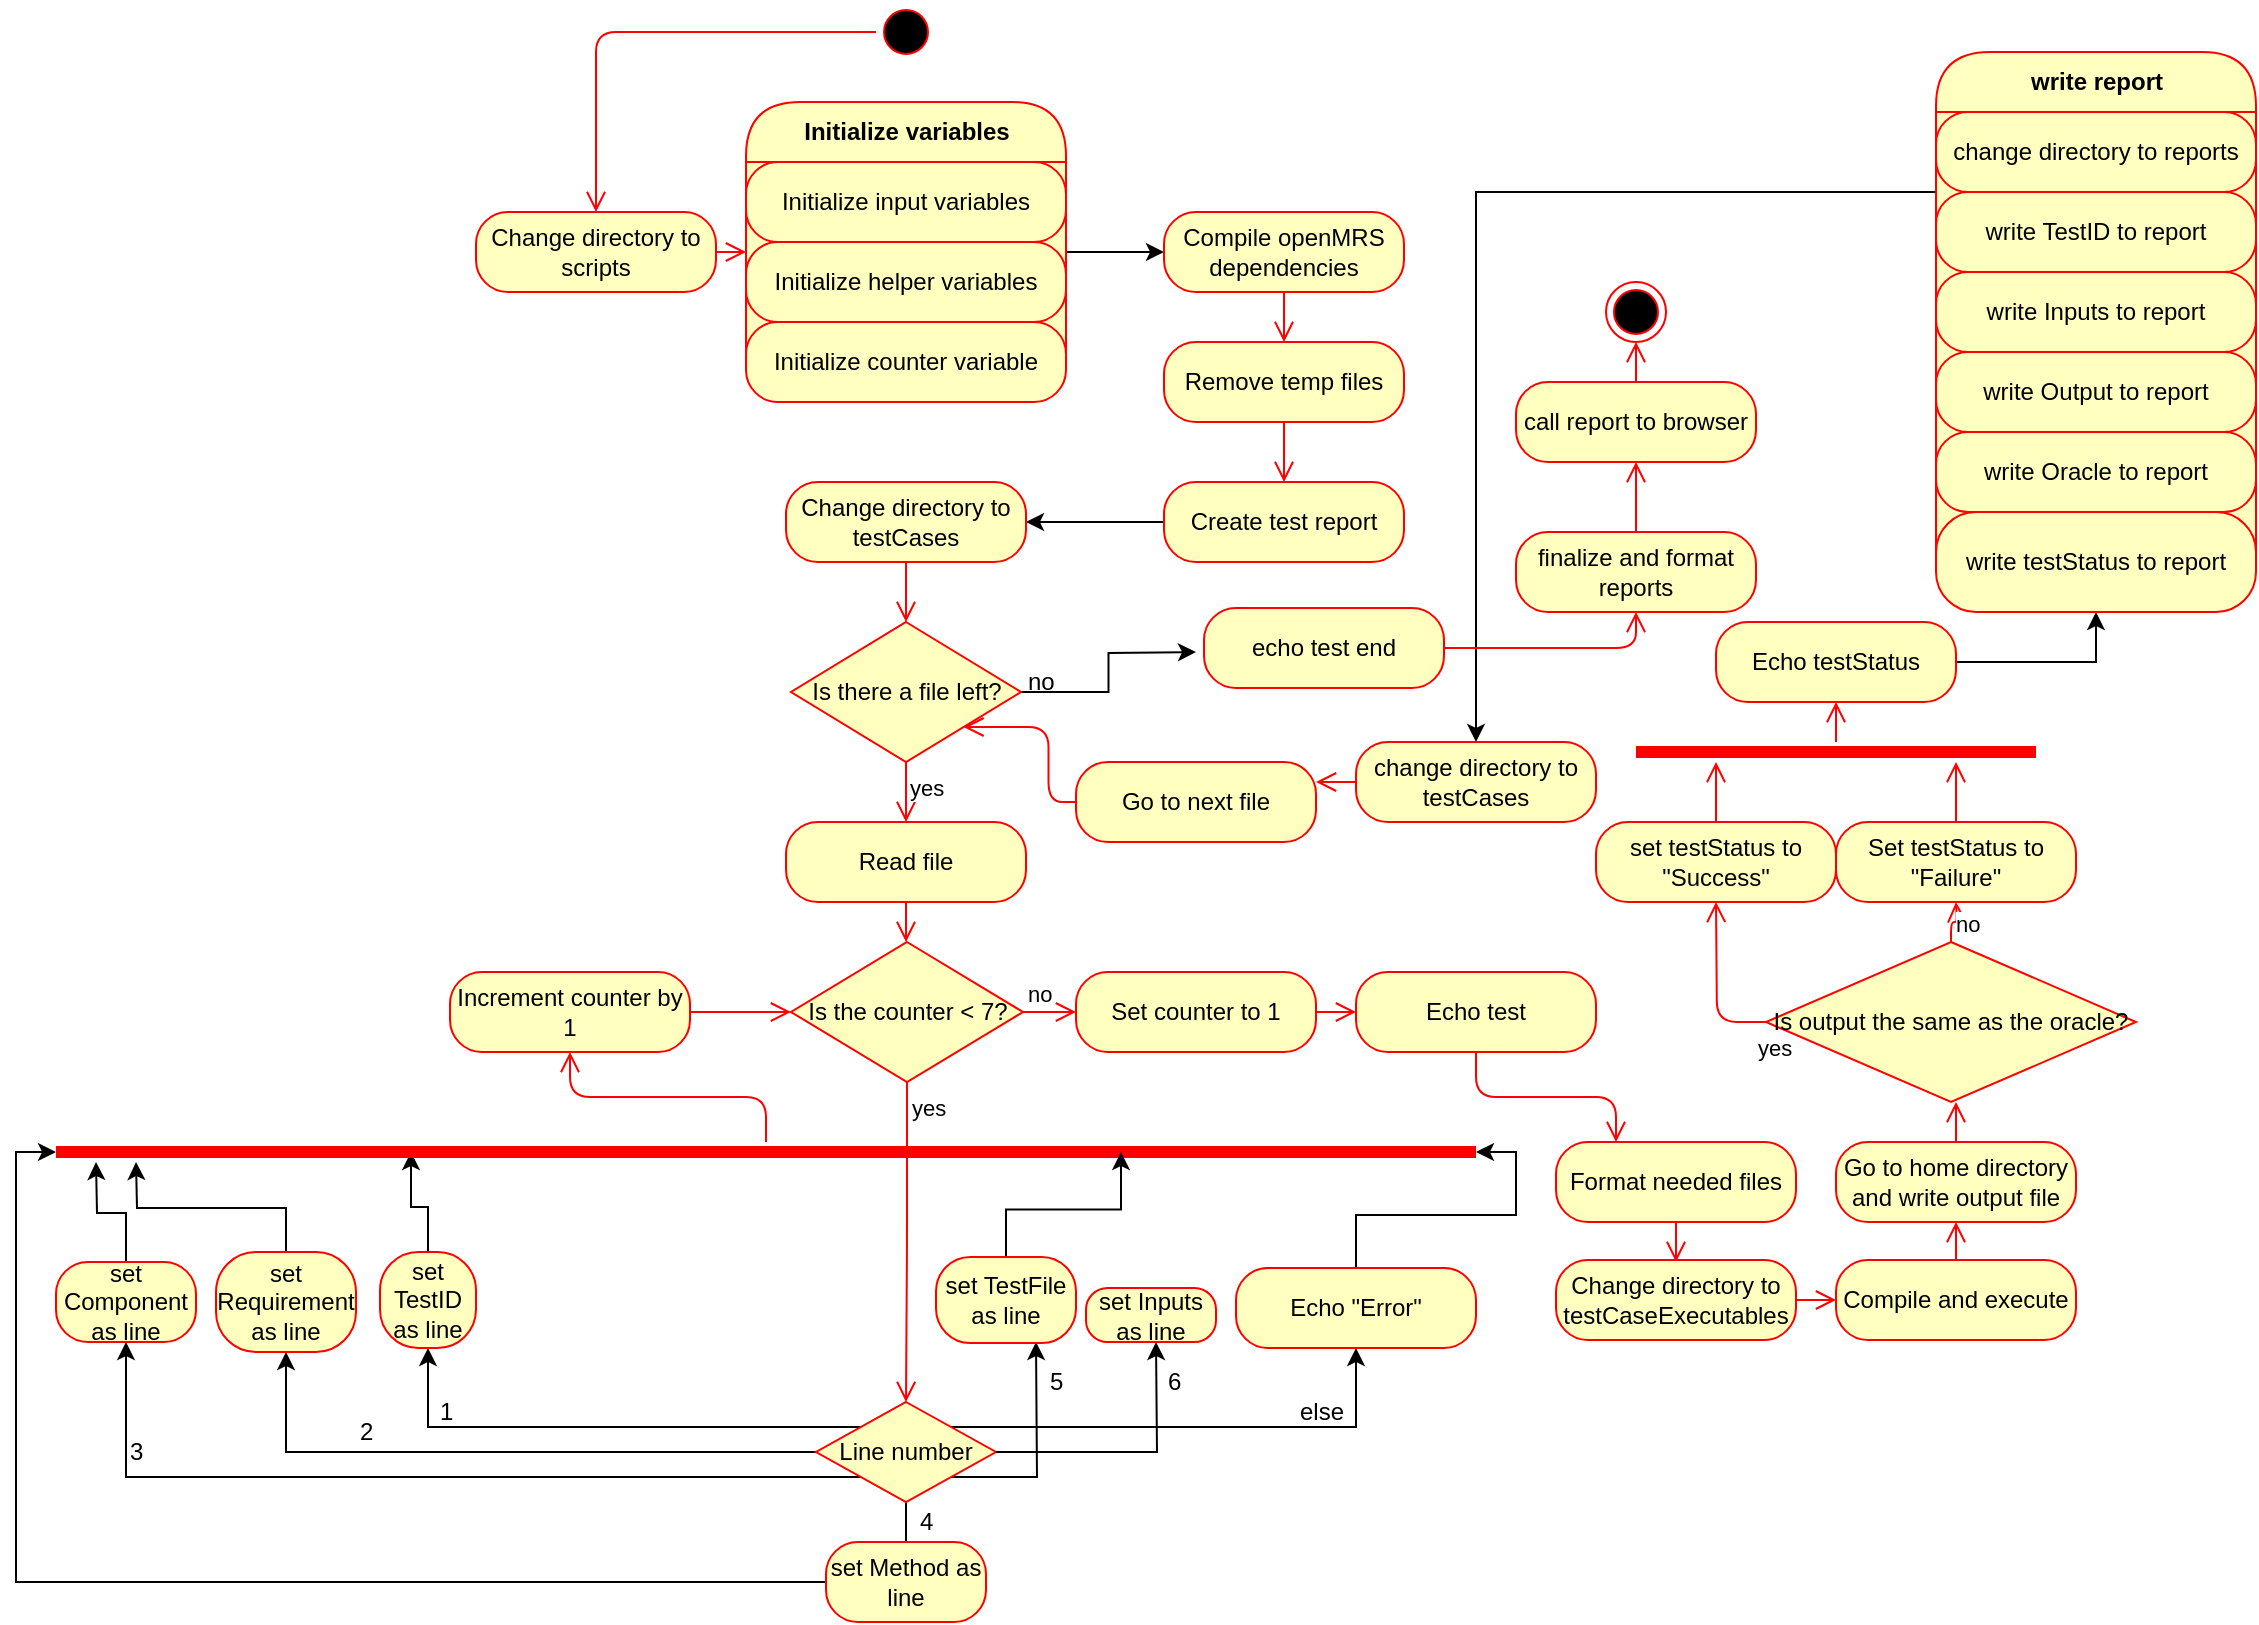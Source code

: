 <mxfile version="12.2.2" type="device" pages="1"><diagram name="Page-1" id="e7e014a7-5840-1c2e-5031-d8a46d1fe8dd"><mxGraphModel dx="650" dy="505" grid="1" gridSize="10" guides="1" tooltips="1" connect="1" arrows="1" fold="1" page="1" pageScale="1" pageWidth="1169" pageHeight="826" background="#ffffff" math="0" shadow="0"><root><mxCell id="0"/><mxCell id="1" parent="0"/><mxCell id="geXF1kQk6soBPV4pYjh3-41" value="" style="ellipse;html=1;shape=startState;fillColor=#000000;strokeColor=#ff0000;" parent="1" vertex="1"><mxGeometry x="440" y="10" width="30" height="30" as="geometry"/></mxCell><mxCell id="geXF1kQk6soBPV4pYjh3-42" value="" style="edgeStyle=orthogonalEdgeStyle;html=1;verticalAlign=bottom;endArrow=open;endSize=8;strokeColor=#ff0000;" parent="1" source="geXF1kQk6soBPV4pYjh3-45" target="geXF1kQk6soBPV4pYjh3-47" edge="1"><mxGeometry relative="1" as="geometry"><mxPoint x="300" y="190" as="targetPoint"/></mxGeometry></mxCell><mxCell id="geXF1kQk6soBPV4pYjh3-78" style="edgeStyle=orthogonalEdgeStyle;rounded=0;orthogonalLoop=1;jettySize=auto;html=1;entryX=0;entryY=0.5;entryDx=0;entryDy=0;" parent="1" source="geXF1kQk6soBPV4pYjh3-47" target="geXF1kQk6soBPV4pYjh3-68" edge="1"><mxGeometry relative="1" as="geometry"/></mxCell><mxCell id="geXF1kQk6soBPV4pYjh3-47" value="Initialize variables" style="swimlane;html=1;fontStyle=1;align=center;verticalAlign=middle;childLayout=stackLayout;horizontal=1;startSize=30;horizontalStack=0;resizeParent=0;resizeLast=1;container=0;fontColor=#000000;collapsible=0;rounded=1;arcSize=30;strokeColor=#ff0000;fillColor=#ffffc0;swimlaneFillColor=#ffffc0;" parent="1" vertex="1"><mxGeometry x="375" y="60" width="160" height="150" as="geometry"/></mxCell><mxCell id="geXF1kQk6soBPV4pYjh3-60" value="" style="edgeStyle=orthogonalEdgeStyle;html=1;verticalAlign=bottom;endArrow=open;endSize=8;strokeColor=#ff0000;" parent="geXF1kQk6soBPV4pYjh3-47" source="geXF1kQk6soBPV4pYjh3-59" edge="1"><mxGeometry relative="1" as="geometry"><mxPoint x="80" y="130" as="targetPoint"/></mxGeometry></mxCell><mxCell id="geXF1kQk6soBPV4pYjh3-59" value="Initialize input variables" style="rounded=1;whiteSpace=wrap;html=1;arcSize=40;fontColor=#000000;fillColor=#ffffc0;strokeColor=#ff0000;" parent="geXF1kQk6soBPV4pYjh3-47" vertex="1"><mxGeometry y="30" width="160" height="40" as="geometry"/></mxCell><mxCell id="geXF1kQk6soBPV4pYjh3-61" value="Initialize helper variables" style="rounded=1;whiteSpace=wrap;html=1;arcSize=40;fontColor=#000000;fillColor=#ffffc0;strokeColor=#ff0000;" parent="geXF1kQk6soBPV4pYjh3-47" vertex="1"><mxGeometry y="70" width="160" height="40" as="geometry"/></mxCell><mxCell id="geXF1kQk6soBPV4pYjh3-65" value="Initialize counter variable" style="rounded=1;whiteSpace=wrap;html=1;arcSize=40;fontColor=#000000;fillColor=#ffffc0;strokeColor=#ff0000;" parent="geXF1kQk6soBPV4pYjh3-47" vertex="1"><mxGeometry y="110" width="160" height="40" as="geometry"/></mxCell><mxCell id="geXF1kQk6soBPV4pYjh3-68" value="Compile openMRS dependencies" style="rounded=1;whiteSpace=wrap;html=1;arcSize=40;fontColor=#000000;fillColor=#ffffc0;strokeColor=#ff0000;" parent="1" vertex="1"><mxGeometry x="584" y="115" width="120" height="40" as="geometry"/></mxCell><mxCell id="geXF1kQk6soBPV4pYjh3-69" value="" style="edgeStyle=orthogonalEdgeStyle;html=1;verticalAlign=bottom;endArrow=open;endSize=8;strokeColor=#ff0000;" parent="1" source="geXF1kQk6soBPV4pYjh3-68" edge="1"><mxGeometry relative="1" as="geometry"><mxPoint x="644" y="180" as="targetPoint"/></mxGeometry></mxCell><mxCell id="geXF1kQk6soBPV4pYjh3-70" value="Remove temp files" style="rounded=1;whiteSpace=wrap;html=1;arcSize=40;fontColor=#000000;fillColor=#ffffc0;strokeColor=#ff0000;" parent="1" vertex="1"><mxGeometry x="584" y="180" width="120" height="40" as="geometry"/></mxCell><mxCell id="geXF1kQk6soBPV4pYjh3-71" value="" style="edgeStyle=orthogonalEdgeStyle;html=1;verticalAlign=bottom;endArrow=open;endSize=8;strokeColor=#ff0000;" parent="1" source="geXF1kQk6soBPV4pYjh3-70" edge="1"><mxGeometry relative="1" as="geometry"><mxPoint x="644" y="250" as="targetPoint"/></mxGeometry></mxCell><mxCell id="geXF1kQk6soBPV4pYjh3-81" style="edgeStyle=orthogonalEdgeStyle;rounded=0;orthogonalLoop=1;jettySize=auto;html=1;entryX=1;entryY=0.5;entryDx=0;entryDy=0;" parent="1" source="geXF1kQk6soBPV4pYjh3-72" target="geXF1kQk6soBPV4pYjh3-82" edge="1"><mxGeometry relative="1" as="geometry"><mxPoint x="540" y="270" as="targetPoint"/></mxGeometry></mxCell><mxCell id="geXF1kQk6soBPV4pYjh3-72" value="Create test report" style="rounded=1;whiteSpace=wrap;html=1;arcSize=40;fontColor=#000000;fillColor=#ffffc0;strokeColor=#ff0000;" parent="1" vertex="1"><mxGeometry x="584" y="250" width="120" height="40" as="geometry"/></mxCell><mxCell id="geXF1kQk6soBPV4pYjh3-45" value="Change directory to scripts" style="rounded=1;whiteSpace=wrap;html=1;arcSize=40;fontColor=#000000;fillColor=#ffffc0;strokeColor=#ff0000;" parent="1" vertex="1"><mxGeometry x="240" y="115" width="120" height="40" as="geometry"/></mxCell><mxCell id="geXF1kQk6soBPV4pYjh3-74" value="" style="edgeStyle=orthogonalEdgeStyle;html=1;verticalAlign=bottom;endArrow=open;endSize=8;strokeColor=#ff0000;entryX=0.5;entryY=0;entryDx=0;entryDy=0;" parent="1" source="geXF1kQk6soBPV4pYjh3-41" target="geXF1kQk6soBPV4pYjh3-45" edge="1"><mxGeometry relative="1" as="geometry"><mxPoint x="455" y="70" as="targetPoint"/><mxPoint x="455" y="40" as="sourcePoint"/></mxGeometry></mxCell><mxCell id="geXF1kQk6soBPV4pYjh3-82" value="Change directory to testCases" style="rounded=1;whiteSpace=wrap;html=1;arcSize=40;fontColor=#000000;fillColor=#ffffc0;strokeColor=#ff0000;" parent="1" vertex="1"><mxGeometry x="395" y="250" width="120" height="40" as="geometry"/></mxCell><mxCell id="geXF1kQk6soBPV4pYjh3-83" value="" style="edgeStyle=orthogonalEdgeStyle;html=1;verticalAlign=bottom;endArrow=open;endSize=8;strokeColor=#ff0000;" parent="1" source="geXF1kQk6soBPV4pYjh3-82" edge="1"><mxGeometry relative="1" as="geometry"><mxPoint x="455" y="320" as="targetPoint"/></mxGeometry></mxCell><mxCell id="geXF1kQk6soBPV4pYjh3-234" style="edgeStyle=orthogonalEdgeStyle;rounded=0;orthogonalLoop=1;jettySize=auto;html=1;exitX=1;exitY=0.5;exitDx=0;exitDy=0;entryX=0;entryY=0.5;entryDx=0;entryDy=0;" parent="1" source="geXF1kQk6soBPV4pYjh3-88" edge="1"><mxGeometry relative="1" as="geometry"><mxPoint x="600" y="335" as="targetPoint"/></mxGeometry></mxCell><mxCell id="geXF1kQk6soBPV4pYjh3-88" value="Is there a file left?" style="rhombus;whiteSpace=wrap;html=1;fillColor=#ffffc0;strokeColor=#ff0000;" parent="1" vertex="1"><mxGeometry x="397.5" y="320" width="115" height="70" as="geometry"/></mxCell><mxCell id="geXF1kQk6soBPV4pYjh3-90" value="yes" style="edgeStyle=orthogonalEdgeStyle;html=1;align=left;verticalAlign=top;endArrow=open;endSize=8;strokeColor=#ff0000;entryX=0.5;entryY=0;entryDx=0;entryDy=0;" parent="1" source="geXF1kQk6soBPV4pYjh3-88" target="geXF1kQk6soBPV4pYjh3-94" edge="1"><mxGeometry x="-1" relative="1" as="geometry"><mxPoint x="455" y="410" as="targetPoint"/></mxGeometry></mxCell><mxCell id="geXF1kQk6soBPV4pYjh3-94" value="Read file" style="rounded=1;whiteSpace=wrap;html=1;arcSize=40;fontColor=#000000;fillColor=#ffffc0;strokeColor=#ff0000;" parent="1" vertex="1"><mxGeometry x="395" y="420" width="120" height="40" as="geometry"/></mxCell><mxCell id="geXF1kQk6soBPV4pYjh3-95" value="" style="edgeStyle=orthogonalEdgeStyle;html=1;verticalAlign=bottom;endArrow=open;endSize=8;strokeColor=#ff0000;" parent="1" source="geXF1kQk6soBPV4pYjh3-94" edge="1"><mxGeometry relative="1" as="geometry"><mxPoint x="455" y="480" as="targetPoint"/></mxGeometry></mxCell><mxCell id="geXF1kQk6soBPV4pYjh3-96" value="Is the counter &amp;lt; 7?" style="rhombus;whiteSpace=wrap;html=1;fillColor=#ffffc0;strokeColor=#ff0000;" parent="1" vertex="1"><mxGeometry x="397.5" y="480" width="116" height="70" as="geometry"/></mxCell><mxCell id="geXF1kQk6soBPV4pYjh3-97" value="no" style="edgeStyle=orthogonalEdgeStyle;html=1;align=left;verticalAlign=bottom;endArrow=open;endSize=8;strokeColor=#ff0000;" parent="1" source="geXF1kQk6soBPV4pYjh3-96" edge="1"><mxGeometry x="-1" relative="1" as="geometry"><mxPoint x="540" y="515" as="targetPoint"/></mxGeometry></mxCell><mxCell id="geXF1kQk6soBPV4pYjh3-98" value="yes" style="edgeStyle=orthogonalEdgeStyle;html=1;align=left;verticalAlign=top;endArrow=open;endSize=8;strokeColor=#ff0000;entryX=0.5;entryY=0;entryDx=0;entryDy=0;" parent="1" source="geXF1kQk6soBPV4pYjh3-96" target="geXF1kQk6soBPV4pYjh3-118" edge="1"><mxGeometry x="-1" relative="1" as="geometry"><mxPoint x="456" y="580" as="targetPoint"/></mxGeometry></mxCell><mxCell id="geXF1kQk6soBPV4pYjh3-121" style="edgeStyle=orthogonalEdgeStyle;rounded=0;orthogonalLoop=1;jettySize=auto;html=1;exitX=0;exitY=0;exitDx=0;exitDy=0;entryX=0.5;entryY=1;entryDx=0;entryDy=0;" parent="1" source="geXF1kQk6soBPV4pYjh3-118" target="geXF1kQk6soBPV4pYjh3-135" edge="1"><mxGeometry relative="1" as="geometry"><mxPoint x="370" y="670" as="targetPoint"/></mxGeometry></mxCell><mxCell id="geXF1kQk6soBPV4pYjh3-122" style="edgeStyle=orthogonalEdgeStyle;rounded=0;orthogonalLoop=1;jettySize=auto;html=1;exitX=0;exitY=0.5;exitDx=0;exitDy=0;entryX=0.5;entryY=1;entryDx=0;entryDy=0;" parent="1" source="geXF1kQk6soBPV4pYjh3-118" target="geXF1kQk6soBPV4pYjh3-146" edge="1"><mxGeometry relative="1" as="geometry"><mxPoint x="310" y="670" as="targetPoint"/></mxGeometry></mxCell><mxCell id="geXF1kQk6soBPV4pYjh3-123" style="edgeStyle=orthogonalEdgeStyle;rounded=0;orthogonalLoop=1;jettySize=auto;html=1;exitX=0;exitY=1;exitDx=0;exitDy=0;entryX=0.5;entryY=1;entryDx=0;entryDy=0;" parent="1" source="geXF1kQk6soBPV4pYjh3-118" target="geXF1kQk6soBPV4pYjh3-150" edge="1"><mxGeometry relative="1" as="geometry"><mxPoint x="220" y="670" as="targetPoint"/></mxGeometry></mxCell><mxCell id="geXF1kQk6soBPV4pYjh3-124" style="edgeStyle=orthogonalEdgeStyle;rounded=0;orthogonalLoop=1;jettySize=auto;html=1;exitX=1;exitY=0;exitDx=0;exitDy=0;entryX=0.5;entryY=1;entryDx=0;entryDy=0;" parent="1" source="geXF1kQk6soBPV4pYjh3-118" target="geXF1kQk6soBPV4pYjh3-142" edge="1"><mxGeometry relative="1" as="geometry"><mxPoint x="530" y="680" as="targetPoint"/></mxGeometry></mxCell><mxCell id="geXF1kQk6soBPV4pYjh3-127" style="edgeStyle=orthogonalEdgeStyle;rounded=0;orthogonalLoop=1;jettySize=auto;html=1;" parent="1" source="geXF1kQk6soBPV4pYjh3-118" edge="1"><mxGeometry relative="1" as="geometry"><mxPoint x="455" y="790" as="targetPoint"/></mxGeometry></mxCell><mxCell id="geXF1kQk6soBPV4pYjh3-171" style="edgeStyle=orthogonalEdgeStyle;rounded=0;orthogonalLoop=1;jettySize=auto;html=1;exitX=1;exitY=1;exitDx=0;exitDy=0;" parent="1" source="geXF1kQk6soBPV4pYjh3-118" edge="1"><mxGeometry relative="1" as="geometry"><mxPoint x="520" y="680" as="targetPoint"/></mxGeometry></mxCell><mxCell id="geXF1kQk6soBPV4pYjh3-118" value="Line number" style="rhombus;whiteSpace=wrap;html=1;fillColor=#ffffc0;strokeColor=#ff0000;" parent="1" vertex="1"><mxGeometry x="410" y="710" width="90" height="50" as="geometry"/></mxCell><mxCell id="geXF1kQk6soBPV4pYjh3-128" value="1" style="text;html=1;resizable=0;points=[];autosize=1;align=left;verticalAlign=top;spacingTop=-4;" parent="1" vertex="1"><mxGeometry x="220" y="705" width="20" height="20" as="geometry"/></mxCell><mxCell id="geXF1kQk6soBPV4pYjh3-129" value="2" style="text;html=1;resizable=0;points=[];autosize=1;align=left;verticalAlign=top;spacingTop=-4;" parent="1" vertex="1"><mxGeometry x="180" y="715" width="20" height="20" as="geometry"/></mxCell><mxCell id="geXF1kQk6soBPV4pYjh3-130" value="3" style="text;html=1;resizable=0;points=[];autosize=1;align=left;verticalAlign=top;spacingTop=-4;" parent="1" vertex="1"><mxGeometry x="65" y="725" width="20" height="20" as="geometry"/></mxCell><mxCell id="geXF1kQk6soBPV4pYjh3-131" value="4" style="text;html=1;resizable=0;points=[];autosize=1;align=left;verticalAlign=top;spacingTop=-4;" parent="1" vertex="1"><mxGeometry x="460" y="760" width="20" height="20" as="geometry"/></mxCell><mxCell id="geXF1kQk6soBPV4pYjh3-132" value="5" style="text;html=1;resizable=0;points=[];autosize=1;align=left;verticalAlign=top;spacingTop=-4;" parent="1" vertex="1"><mxGeometry x="525" y="690" width="20" height="20" as="geometry"/></mxCell><mxCell id="geXF1kQk6soBPV4pYjh3-178" style="edgeStyle=orthogonalEdgeStyle;rounded=0;orthogonalLoop=1;jettySize=auto;html=1;exitX=0.5;exitY=0;exitDx=0;exitDy=0;entryX=0.25;entryY=0.5;entryDx=0;entryDy=0;entryPerimeter=0;" parent="1" source="geXF1kQk6soBPV4pYjh3-135" target="geXF1kQk6soBPV4pYjh3-148" edge="1"><mxGeometry relative="1" as="geometry"/></mxCell><mxCell id="geXF1kQk6soBPV4pYjh3-135" value="set TestID as line" style="rounded=1;whiteSpace=wrap;html=1;arcSize=40;fontColor=#000000;fillColor=#ffffc0;strokeColor=#ff0000;" parent="1" vertex="1"><mxGeometry x="192" y="635" width="48" height="48" as="geometry"/></mxCell><mxCell id="geXF1kQk6soBPV4pYjh3-133" value="6" style="text;html=1;resizable=0;points=[];autosize=1;align=left;verticalAlign=top;spacingTop=-4;" parent="1" vertex="1"><mxGeometry x="584" y="690" width="20" height="20" as="geometry"/></mxCell><mxCell id="geXF1kQk6soBPV4pYjh3-139" style="edgeStyle=orthogonalEdgeStyle;rounded=0;orthogonalLoop=1;jettySize=auto;html=1;exitX=1;exitY=0.5;exitDx=0;exitDy=0;" parent="1" source="geXF1kQk6soBPV4pYjh3-118" edge="1"><mxGeometry relative="1" as="geometry"><mxPoint x="580" y="680" as="targetPoint"/><mxPoint x="500" y="735" as="sourcePoint"/></mxGeometry></mxCell><mxCell id="geXF1kQk6soBPV4pYjh3-140" style="edgeStyle=orthogonalEdgeStyle;rounded=0;orthogonalLoop=1;jettySize=auto;html=1;exitX=0.5;exitY=1;exitDx=0;exitDy=0;" parent="1" source="geXF1kQk6soBPV4pYjh3-135" target="geXF1kQk6soBPV4pYjh3-135" edge="1"><mxGeometry relative="1" as="geometry"/></mxCell><mxCell id="geXF1kQk6soBPV4pYjh3-141" value="else" style="text;html=1;resizable=0;points=[];autosize=1;align=left;verticalAlign=top;spacingTop=-4;" parent="1" vertex="1"><mxGeometry x="650" y="705" width="40" height="20" as="geometry"/></mxCell><mxCell id="geXF1kQk6soBPV4pYjh3-170" style="edgeStyle=orthogonalEdgeStyle;rounded=0;orthogonalLoop=1;jettySize=auto;html=1;exitX=0.5;exitY=0;exitDx=0;exitDy=0;entryX=1;entryY=0.5;entryDx=0;entryDy=0;entryPerimeter=0;" parent="1" source="geXF1kQk6soBPV4pYjh3-142" target="geXF1kQk6soBPV4pYjh3-148" edge="1"><mxGeometry relative="1" as="geometry"><mxPoint x="530" y="590" as="targetPoint"/></mxGeometry></mxCell><mxCell id="geXF1kQk6soBPV4pYjh3-142" value="Echo &quot;Error&quot;" style="rounded=1;whiteSpace=wrap;html=1;arcSize=40;fontColor=#000000;fillColor=#ffffc0;strokeColor=#ff0000;" parent="1" vertex="1"><mxGeometry x="620" y="643" width="120" height="40" as="geometry"/></mxCell><mxCell id="geXF1kQk6soBPV4pYjh3-168" style="edgeStyle=orthogonalEdgeStyle;rounded=0;orthogonalLoop=1;jettySize=auto;html=1;exitX=0.5;exitY=0;exitDx=0;exitDy=0;" parent="1" source="geXF1kQk6soBPV4pYjh3-146" edge="1"><mxGeometry relative="1" as="geometry"><mxPoint x="70" y="590" as="targetPoint"/></mxGeometry></mxCell><mxCell id="geXF1kQk6soBPV4pYjh3-146" value="set Requirement as line" style="rounded=1;whiteSpace=wrap;html=1;arcSize=40;fontColor=#000000;fillColor=#ffffc0;strokeColor=#ff0000;" parent="1" vertex="1"><mxGeometry x="110" y="635" width="70" height="50" as="geometry"/></mxCell><mxCell id="geXF1kQk6soBPV4pYjh3-148" value="" style="shape=line;html=1;strokeWidth=6;strokeColor=#ff0000;" parent="1" vertex="1"><mxGeometry x="30" y="580" width="710" height="10" as="geometry"/></mxCell><mxCell id="geXF1kQk6soBPV4pYjh3-149" value="" style="edgeStyle=orthogonalEdgeStyle;html=1;verticalAlign=bottom;endArrow=open;endSize=8;strokeColor=#ff0000;entryX=0.5;entryY=1;entryDx=0;entryDy=0;" parent="1" source="geXF1kQk6soBPV4pYjh3-148" target="geXF1kQk6soBPV4pYjh3-152" edge="1"><mxGeometry relative="1" as="geometry"><mxPoint x="290" y="540" as="targetPoint"/></mxGeometry></mxCell><mxCell id="geXF1kQk6soBPV4pYjh3-165" style="edgeStyle=orthogonalEdgeStyle;rounded=0;orthogonalLoop=1;jettySize=auto;html=1;exitX=0.5;exitY=0;exitDx=0;exitDy=0;" parent="1" source="geXF1kQk6soBPV4pYjh3-150" edge="1"><mxGeometry relative="1" as="geometry"><mxPoint x="50" y="590" as="targetPoint"/></mxGeometry></mxCell><mxCell id="geXF1kQk6soBPV4pYjh3-150" value="set Component as line" style="rounded=1;whiteSpace=wrap;html=1;arcSize=40;fontColor=#000000;fillColor=#ffffc0;strokeColor=#ff0000;" parent="1" vertex="1"><mxGeometry x="30" y="640" width="70" height="40" as="geometry"/></mxCell><mxCell id="geXF1kQk6soBPV4pYjh3-152" value="Increment counter by 1" style="rounded=1;whiteSpace=wrap;html=1;arcSize=40;fontColor=#000000;fillColor=#ffffc0;strokeColor=#ff0000;" parent="1" vertex="1"><mxGeometry x="227" y="495" width="120" height="40" as="geometry"/></mxCell><mxCell id="geXF1kQk6soBPV4pYjh3-153" value="" style="edgeStyle=orthogonalEdgeStyle;html=1;verticalAlign=bottom;endArrow=open;endSize=8;strokeColor=#ff0000;entryX=0;entryY=0.5;entryDx=0;entryDy=0;" parent="1" source="geXF1kQk6soBPV4pYjh3-152" target="geXF1kQk6soBPV4pYjh3-96" edge="1"><mxGeometry relative="1" as="geometry"><mxPoint x="274" y="390" as="targetPoint"/></mxGeometry></mxCell><mxCell id="geXF1kQk6soBPV4pYjh3-167" style="edgeStyle=orthogonalEdgeStyle;rounded=0;orthogonalLoop=1;jettySize=auto;html=1;exitX=0;exitY=0.5;exitDx=0;exitDy=0;entryX=0;entryY=0.5;entryDx=0;entryDy=0;entryPerimeter=0;" parent="1" source="geXF1kQk6soBPV4pYjh3-155" target="geXF1kQk6soBPV4pYjh3-148" edge="1"><mxGeometry relative="1" as="geometry"/></mxCell><mxCell id="geXF1kQk6soBPV4pYjh3-155" value="set Method as line" style="rounded=1;whiteSpace=wrap;html=1;arcSize=40;fontColor=#000000;fillColor=#ffffc0;strokeColor=#ff0000;" parent="1" vertex="1"><mxGeometry x="415" y="780" width="80" height="40" as="geometry"/></mxCell><mxCell id="geXF1kQk6soBPV4pYjh3-172" value="set Inputs as line" style="rounded=1;whiteSpace=wrap;html=1;arcSize=40;fontColor=#000000;fillColor=#ffffc0;strokeColor=#ff0000;" parent="1" vertex="1"><mxGeometry x="545" y="653" width="65" height="27" as="geometry"/></mxCell><mxCell id="geXF1kQk6soBPV4pYjh3-177" style="edgeStyle=orthogonalEdgeStyle;rounded=0;orthogonalLoop=1;jettySize=auto;html=1;exitX=0.5;exitY=0;exitDx=0;exitDy=0;entryX=0.75;entryY=0.5;entryDx=0;entryDy=0;entryPerimeter=0;" parent="1" source="geXF1kQk6soBPV4pYjh3-175" target="geXF1kQk6soBPV4pYjh3-148" edge="1"><mxGeometry relative="1" as="geometry"/></mxCell><mxCell id="geXF1kQk6soBPV4pYjh3-175" value="set TestFile as line" style="rounded=1;whiteSpace=wrap;html=1;arcSize=40;fontColor=#000000;fillColor=#ffffc0;strokeColor=#ff0000;" parent="1" vertex="1"><mxGeometry x="470" y="637.5" width="70" height="43" as="geometry"/></mxCell><mxCell id="geXF1kQk6soBPV4pYjh3-179" value="Set counter to 1" style="rounded=1;whiteSpace=wrap;html=1;arcSize=40;fontColor=#000000;fillColor=#ffffc0;strokeColor=#ff0000;" parent="1" vertex="1"><mxGeometry x="540" y="495" width="120" height="40" as="geometry"/></mxCell><mxCell id="geXF1kQk6soBPV4pYjh3-180" value="" style="edgeStyle=orthogonalEdgeStyle;html=1;verticalAlign=bottom;endArrow=open;endSize=8;strokeColor=#ff0000;" parent="1" source="geXF1kQk6soBPV4pYjh3-179" edge="1"><mxGeometry relative="1" as="geometry"><mxPoint x="680" y="515" as="targetPoint"/></mxGeometry></mxCell><mxCell id="geXF1kQk6soBPV4pYjh3-181" value="Go to next file" style="rounded=1;whiteSpace=wrap;html=1;arcSize=40;fontColor=#000000;fillColor=#ffffc0;strokeColor=#ff0000;" parent="1" vertex="1"><mxGeometry x="540" y="390" width="120" height="40" as="geometry"/></mxCell><mxCell id="geXF1kQk6soBPV4pYjh3-182" value="" style="edgeStyle=orthogonalEdgeStyle;html=1;verticalAlign=bottom;endArrow=open;endSize=8;strokeColor=#ff0000;entryX=1;entryY=1;entryDx=0;entryDy=0;" parent="1" source="geXF1kQk6soBPV4pYjh3-181" target="geXF1kQk6soBPV4pYjh3-88" edge="1"><mxGeometry relative="1" as="geometry"><mxPoint x="520" y="380" as="targetPoint"/></mxGeometry></mxCell><mxCell id="geXF1kQk6soBPV4pYjh3-196" value="Echo test" style="rounded=1;whiteSpace=wrap;html=1;arcSize=40;fontColor=#000000;fillColor=#ffffc0;strokeColor=#ff0000;" parent="1" vertex="1"><mxGeometry x="680" y="495" width="120" height="40" as="geometry"/></mxCell><mxCell id="geXF1kQk6soBPV4pYjh3-197" value="" style="edgeStyle=orthogonalEdgeStyle;html=1;verticalAlign=bottom;endArrow=open;endSize=8;strokeColor=#ff0000;entryX=0.25;entryY=0;entryDx=0;entryDy=0;" parent="1" source="geXF1kQk6soBPV4pYjh3-196" target="geXF1kQk6soBPV4pYjh3-198" edge="1"><mxGeometry relative="1" as="geometry"><mxPoint x="820" y="515" as="targetPoint"/></mxGeometry></mxCell><mxCell id="geXF1kQk6soBPV4pYjh3-198" value="Format needed files" style="rounded=1;whiteSpace=wrap;html=1;arcSize=40;fontColor=#000000;fillColor=#ffffc0;strokeColor=#ff0000;" parent="1" vertex="1"><mxGeometry x="780" y="580" width="120" height="40" as="geometry"/></mxCell><mxCell id="geXF1kQk6soBPV4pYjh3-199" value="" style="edgeStyle=orthogonalEdgeStyle;html=1;verticalAlign=bottom;endArrow=open;endSize=8;strokeColor=#ff0000;" parent="1" source="geXF1kQk6soBPV4pYjh3-198" edge="1"><mxGeometry relative="1" as="geometry"><mxPoint x="840" y="640" as="targetPoint"/></mxGeometry></mxCell><mxCell id="geXF1kQk6soBPV4pYjh3-200" value="Change directory to testCaseExecutables" style="rounded=1;whiteSpace=wrap;html=1;arcSize=40;fontColor=#000000;fillColor=#ffffc0;strokeColor=#ff0000;" parent="1" vertex="1"><mxGeometry x="780" y="639" width="120" height="40" as="geometry"/></mxCell><mxCell id="geXF1kQk6soBPV4pYjh3-201" value="" style="edgeStyle=orthogonalEdgeStyle;html=1;verticalAlign=bottom;endArrow=open;endSize=8;strokeColor=#ff0000;" parent="1" source="geXF1kQk6soBPV4pYjh3-200" edge="1"><mxGeometry relative="1" as="geometry"><mxPoint x="920" y="659" as="targetPoint"/></mxGeometry></mxCell><mxCell id="geXF1kQk6soBPV4pYjh3-202" value="Compile and execute" style="rounded=1;whiteSpace=wrap;html=1;arcSize=40;fontColor=#000000;fillColor=#ffffc0;strokeColor=#ff0000;" parent="1" vertex="1"><mxGeometry x="920" y="639" width="120" height="40" as="geometry"/></mxCell><mxCell id="geXF1kQk6soBPV4pYjh3-203" value="" style="edgeStyle=orthogonalEdgeStyle;html=1;verticalAlign=bottom;endArrow=open;endSize=8;strokeColor=#ff0000;" parent="1" source="geXF1kQk6soBPV4pYjh3-202" edge="1"><mxGeometry relative="1" as="geometry"><mxPoint x="980" y="620" as="targetPoint"/></mxGeometry></mxCell><mxCell id="geXF1kQk6soBPV4pYjh3-204" value="Go to home directory and write output file" style="rounded=1;whiteSpace=wrap;html=1;arcSize=40;fontColor=#000000;fillColor=#ffffc0;strokeColor=#ff0000;" parent="1" vertex="1"><mxGeometry x="920" y="580" width="120" height="40" as="geometry"/></mxCell><mxCell id="geXF1kQk6soBPV4pYjh3-205" value="" style="edgeStyle=orthogonalEdgeStyle;html=1;verticalAlign=bottom;endArrow=open;endSize=8;strokeColor=#ff0000;" parent="1" source="geXF1kQk6soBPV4pYjh3-204" edge="1"><mxGeometry relative="1" as="geometry"><mxPoint x="980" y="560" as="targetPoint"/></mxGeometry></mxCell><mxCell id="geXF1kQk6soBPV4pYjh3-208" value="Is output the same as the oracle?" style="rhombus;whiteSpace=wrap;html=1;fillColor=#ffffc0;strokeColor=#ff0000;" parent="1" vertex="1"><mxGeometry x="885" y="480" width="185" height="80" as="geometry"/></mxCell><mxCell id="geXF1kQk6soBPV4pYjh3-209" value="no" style="edgeStyle=orthogonalEdgeStyle;html=1;align=left;verticalAlign=bottom;endArrow=open;endSize=8;strokeColor=#ff0000;" parent="1" source="geXF1kQk6soBPV4pYjh3-208" edge="1"><mxGeometry x="-1" relative="1" as="geometry"><mxPoint x="980" y="460" as="targetPoint"/></mxGeometry></mxCell><mxCell id="geXF1kQk6soBPV4pYjh3-210" value="yes" style="edgeStyle=orthogonalEdgeStyle;html=1;align=left;verticalAlign=top;endArrow=open;endSize=8;strokeColor=#ff0000;" parent="1" source="geXF1kQk6soBPV4pYjh3-208" edge="1"><mxGeometry x="-0.861" relative="1" as="geometry"><mxPoint x="860" y="460" as="targetPoint"/><mxPoint as="offset"/></mxGeometry></mxCell><mxCell id="geXF1kQk6soBPV4pYjh3-211" value="set testStatus to &quot;Success&quot;" style="rounded=1;whiteSpace=wrap;html=1;arcSize=40;fontColor=#000000;fillColor=#ffffc0;strokeColor=#ff0000;" parent="1" vertex="1"><mxGeometry x="800" y="420" width="120" height="40" as="geometry"/></mxCell><mxCell id="geXF1kQk6soBPV4pYjh3-212" value="" style="edgeStyle=orthogonalEdgeStyle;html=1;verticalAlign=bottom;endArrow=open;endSize=8;strokeColor=#ff0000;" parent="1" source="geXF1kQk6soBPV4pYjh3-211" edge="1"><mxGeometry relative="1" as="geometry"><mxPoint x="860" y="390" as="targetPoint"/></mxGeometry></mxCell><mxCell id="geXF1kQk6soBPV4pYjh3-213" value="Set testStatus to &quot;Failure&quot;" style="rounded=1;whiteSpace=wrap;html=1;arcSize=40;fontColor=#000000;fillColor=#ffffc0;strokeColor=#ff0000;" parent="1" vertex="1"><mxGeometry x="920" y="420" width="120" height="40" as="geometry"/></mxCell><mxCell id="geXF1kQk6soBPV4pYjh3-214" value="" style="edgeStyle=orthogonalEdgeStyle;html=1;verticalAlign=bottom;endArrow=open;endSize=8;strokeColor=#ff0000;" parent="1" source="geXF1kQk6soBPV4pYjh3-213" edge="1"><mxGeometry relative="1" as="geometry"><mxPoint x="980" y="390" as="targetPoint"/></mxGeometry></mxCell><mxCell id="geXF1kQk6soBPV4pYjh3-215" value="" style="shape=line;html=1;strokeWidth=6;strokeColor=#ff0000;" parent="1" vertex="1"><mxGeometry x="820" y="380" width="200" height="10" as="geometry"/></mxCell><mxCell id="geXF1kQk6soBPV4pYjh3-216" value="" style="edgeStyle=orthogonalEdgeStyle;html=1;verticalAlign=bottom;endArrow=open;endSize=8;strokeColor=#ff0000;entryX=0.5;entryY=1;entryDx=0;entryDy=0;" parent="1" source="geXF1kQk6soBPV4pYjh3-215" target="geXF1kQk6soBPV4pYjh3-217" edge="1"><mxGeometry relative="1" as="geometry"><mxPoint x="920" y="370" as="targetPoint"/></mxGeometry></mxCell><mxCell id="geXF1kQk6soBPV4pYjh3-253" style="edgeStyle=orthogonalEdgeStyle;rounded=0;orthogonalLoop=1;jettySize=auto;html=1;exitX=1;exitY=0.5;exitDx=0;exitDy=0;entryX=0.5;entryY=1;entryDx=0;entryDy=0;" parent="1" source="geXF1kQk6soBPV4pYjh3-217" target="geXF1kQk6soBPV4pYjh3-230" edge="1"><mxGeometry relative="1" as="geometry"/></mxCell><mxCell id="geXF1kQk6soBPV4pYjh3-217" value="Echo testStatus" style="rounded=1;whiteSpace=wrap;html=1;arcSize=40;fontColor=#000000;fillColor=#ffffc0;strokeColor=#ff0000;" parent="1" vertex="1"><mxGeometry x="860" y="320" width="120" height="40" as="geometry"/></mxCell><mxCell id="geXF1kQk6soBPV4pYjh3-232" value="change directory to testCases" style="rounded=1;whiteSpace=wrap;html=1;arcSize=40;fontColor=#000000;fillColor=#ffffc0;strokeColor=#ff0000;" parent="1" vertex="1"><mxGeometry x="680" y="380" width="120" height="40" as="geometry"/></mxCell><mxCell id="geXF1kQk6soBPV4pYjh3-233" value="" style="edgeStyle=orthogonalEdgeStyle;html=1;verticalAlign=bottom;endArrow=open;endSize=8;strokeColor=#ff0000;entryX=1;entryY=0.25;entryDx=0;entryDy=0;" parent="1" source="geXF1kQk6soBPV4pYjh3-232" target="geXF1kQk6soBPV4pYjh3-181" edge="1"><mxGeometry relative="1" as="geometry"><mxPoint x="900" y="260" as="targetPoint"/></mxGeometry></mxCell><mxCell id="geXF1kQk6soBPV4pYjh3-235" value="no" style="text;html=1;resizable=0;points=[];autosize=1;align=left;verticalAlign=top;spacingTop=-4;" parent="1" vertex="1"><mxGeometry x="513.5" y="340" width="30" height="20" as="geometry"/></mxCell><mxCell id="geXF1kQk6soBPV4pYjh3-239" value="finalize and format reports" style="rounded=1;whiteSpace=wrap;html=1;arcSize=40;fontColor=#000000;fillColor=#ffffc0;strokeColor=#ff0000;" parent="1" vertex="1"><mxGeometry x="760" y="275" width="120" height="40" as="geometry"/></mxCell><mxCell id="geXF1kQk6soBPV4pYjh3-240" value="" style="edgeStyle=orthogonalEdgeStyle;html=1;verticalAlign=bottom;endArrow=open;endSize=8;strokeColor=#ff0000;" parent="1" source="geXF1kQk6soBPV4pYjh3-239" edge="1"><mxGeometry relative="1" as="geometry"><mxPoint x="820" y="240" as="targetPoint"/></mxGeometry></mxCell><mxCell id="geXF1kQk6soBPV4pYjh3-241" value="call report to browser" style="rounded=1;whiteSpace=wrap;html=1;arcSize=40;fontColor=#000000;fillColor=#ffffc0;strokeColor=#ff0000;" parent="1" vertex="1"><mxGeometry x="760" y="200" width="120" height="40" as="geometry"/></mxCell><mxCell id="geXF1kQk6soBPV4pYjh3-242" value="" style="edgeStyle=orthogonalEdgeStyle;html=1;verticalAlign=bottom;endArrow=open;endSize=8;strokeColor=#ff0000;" parent="1" source="geXF1kQk6soBPV4pYjh3-241" edge="1"><mxGeometry relative="1" as="geometry"><mxPoint x="820" y="180" as="targetPoint"/></mxGeometry></mxCell><mxCell id="geXF1kQk6soBPV4pYjh3-243" value="" style="ellipse;html=1;shape=endState;fillColor=#000000;strokeColor=#ff0000;" parent="1" vertex="1"><mxGeometry x="805" y="150" width="30" height="30" as="geometry"/></mxCell><mxCell id="geXF1kQk6soBPV4pYjh3-252" style="edgeStyle=orthogonalEdgeStyle;rounded=0;orthogonalLoop=1;jettySize=auto;html=1;exitX=0;exitY=0.25;exitDx=0;exitDy=0;entryX=0.5;entryY=0;entryDx=0;entryDy=0;" parent="1" source="geXF1kQk6soBPV4pYjh3-244" target="geXF1kQk6soBPV4pYjh3-232" edge="1"><mxGeometry relative="1" as="geometry"/></mxCell><mxCell id="geXF1kQk6soBPV4pYjh3-244" value="write report" style="swimlane;html=1;fontStyle=1;align=center;verticalAlign=middle;childLayout=stackLayout;horizontal=1;startSize=30;horizontalStack=0;resizeParent=0;resizeLast=1;container=0;fontColor=#000000;collapsible=0;rounded=1;arcSize=30;strokeColor=#ff0000;fillColor=#ffffc0;swimlaneFillColor=#ffffc0;" parent="1" vertex="1"><mxGeometry x="970" y="35" width="160" height="280" as="geometry"/></mxCell><mxCell id="geXF1kQk6soBPV4pYjh3-220" value="change directory to reports" style="rounded=1;whiteSpace=wrap;html=1;arcSize=40;fontColor=#000000;fillColor=#ffffc0;strokeColor=#ff0000;" parent="geXF1kQk6soBPV4pYjh3-244" vertex="1"><mxGeometry y="30" width="160" height="40" as="geometry"/></mxCell><mxCell id="geXF1kQk6soBPV4pYjh3-222" value="write TestID to report" style="rounded=1;whiteSpace=wrap;html=1;arcSize=40;fontColor=#000000;fillColor=#ffffc0;strokeColor=#ff0000;" parent="geXF1kQk6soBPV4pYjh3-244" vertex="1"><mxGeometry y="70" width="160" height="40" as="geometry"/></mxCell><mxCell id="geXF1kQk6soBPV4pYjh3-224" value="write Inputs to report" style="rounded=1;whiteSpace=wrap;html=1;arcSize=40;fontColor=#000000;fillColor=#ffffc0;strokeColor=#ff0000;" parent="geXF1kQk6soBPV4pYjh3-244" vertex="1"><mxGeometry y="110" width="160" height="40" as="geometry"/></mxCell><mxCell id="geXF1kQk6soBPV4pYjh3-226" value="write Output to report" style="rounded=1;whiteSpace=wrap;html=1;arcSize=40;fontColor=#000000;fillColor=#ffffc0;strokeColor=#ff0000;" parent="geXF1kQk6soBPV4pYjh3-244" vertex="1"><mxGeometry y="150" width="160" height="40" as="geometry"/></mxCell><mxCell id="geXF1kQk6soBPV4pYjh3-228" value="write Oracle to report" style="rounded=1;whiteSpace=wrap;html=1;arcSize=40;fontColor=#000000;fillColor=#ffffc0;strokeColor=#ff0000;" parent="geXF1kQk6soBPV4pYjh3-244" vertex="1"><mxGeometry y="190" width="160" height="40" as="geometry"/></mxCell><mxCell id="geXF1kQk6soBPV4pYjh3-230" value="write testStatus to report" style="rounded=1;whiteSpace=wrap;html=1;arcSize=40;fontColor=#000000;fillColor=#ffffc0;strokeColor=#ff0000;" parent="geXF1kQk6soBPV4pYjh3-244" vertex="1"><mxGeometry y="230" width="160" height="50" as="geometry"/></mxCell><mxCell id="geXF1kQk6soBPV4pYjh3-254" value="echo test end" style="rounded=1;whiteSpace=wrap;html=1;arcSize=40;fontColor=#000000;fillColor=#ffffc0;strokeColor=#ff0000;" parent="1" vertex="1"><mxGeometry x="604" y="313" width="120" height="40" as="geometry"/></mxCell><mxCell id="geXF1kQk6soBPV4pYjh3-255" value="" style="edgeStyle=orthogonalEdgeStyle;html=1;verticalAlign=bottom;endArrow=open;endSize=8;strokeColor=#ff0000;entryX=0.5;entryY=1;entryDx=0;entryDy=0;" parent="1" source="geXF1kQk6soBPV4pYjh3-254" target="geXF1kQk6soBPV4pYjh3-239" edge="1"><mxGeometry relative="1" as="geometry"><mxPoint x="664" y="413" as="targetPoint"/></mxGeometry></mxCell></root></mxGraphModel></diagram></mxfile>